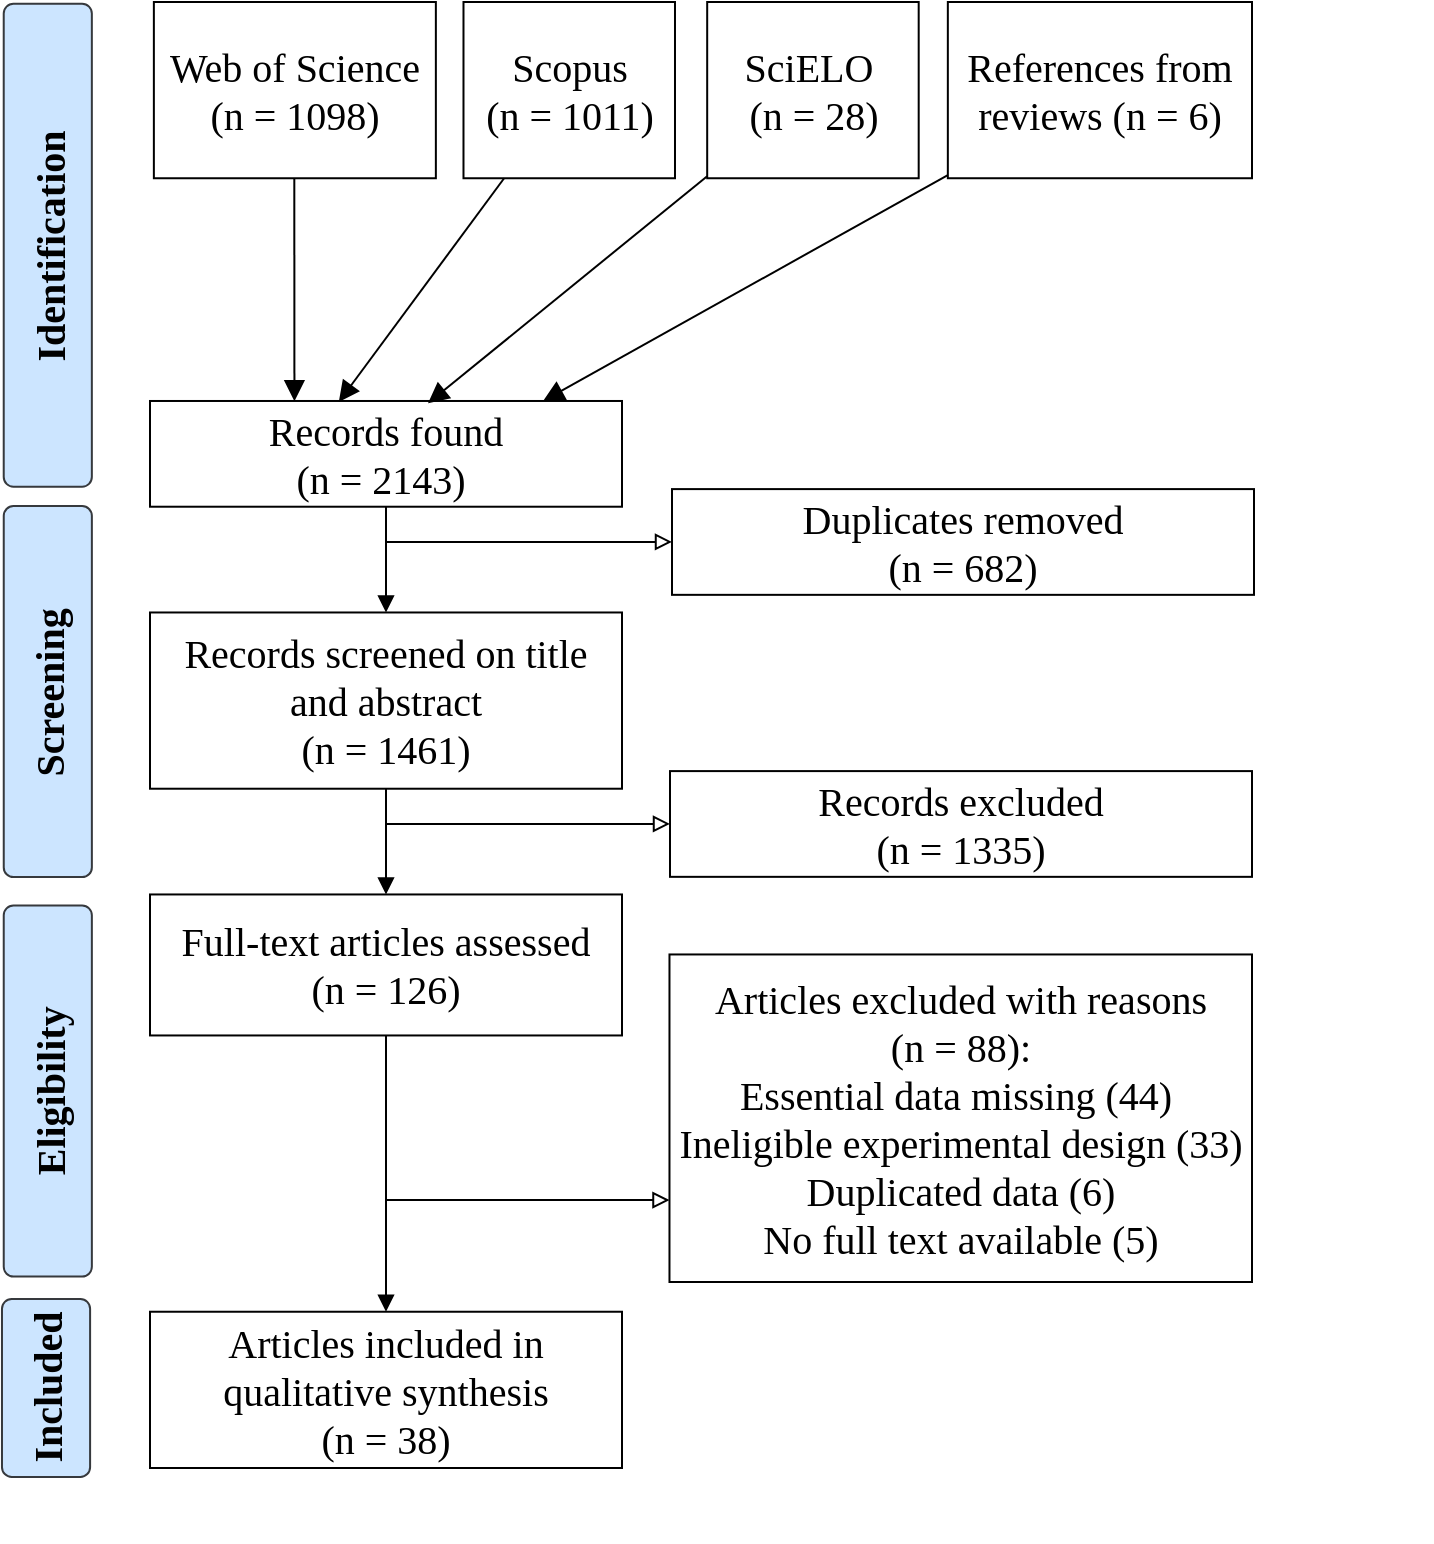 <mxfile version="14.1.9" type="github">
  <diagram id="C5RBs43oDa-KdzZeNtuy" name="Page-1">
    <mxGraphModel dx="1422" dy="825" grid="1" gridSize="10" guides="1" tooltips="1" connect="1" arrows="1" fold="1" page="1" pageScale="1" pageWidth="827" pageHeight="1169" math="0" shadow="0">
      <root>
        <mxCell id="WIyWlLk6GJQsqaUBKTNV-0" />
        <mxCell id="WIyWlLk6GJQsqaUBKTNV-1" parent="WIyWlLk6GJQsqaUBKTNV-0" />
        <mxCell id="QyJwcWfi8oC3laJEp0Mg-0" value="" style="group;fontSize=20;" parent="WIyWlLk6GJQsqaUBKTNV-1" vertex="1" connectable="0">
          <mxGeometry x="54" y="40" width="714.66" height="770" as="geometry" />
        </mxCell>
        <mxCell id="WIyWlLk6GJQsqaUBKTNV-3" value="Web of Science &lt;br style=&quot;font-size: 20px;&quot;&gt;(n = 1098)" style="rounded=1;whiteSpace=wrap;html=1;fontSize=20;glass=0;strokeWidth=1;shadow=0;arcSize=0;fontFamily=Times New Roman;" parent="QyJwcWfi8oC3laJEp0Mg-0" vertex="1">
          <mxGeometry x="75.937" width="140.997" height="88.123" as="geometry" />
        </mxCell>
        <mxCell id="YnufCiHQ7lj1CyzB-QVg-0" value="Scopus &lt;br style=&quot;font-size: 20px;&quot;&gt;(n = 1011)" style="rounded=0;whiteSpace=wrap;html=1;fontFamily=Times New Roman;fontSize=20;" parent="QyJwcWfi8oC3laJEp0Mg-0" vertex="1">
          <mxGeometry x="230.746" width="105.748" height="88.123" as="geometry" />
        </mxCell>
        <mxCell id="YnufCiHQ7lj1CyzB-QVg-1" value="" style="rounded=0;html=1;jettySize=auto;orthogonalLoop=1;fontSize=20;endArrow=block;endFill=1;endSize=8;strokeWidth=1;shadow=0;labelBackgroundColor=none;startSize=6;fontFamily=Times New Roman;exitX=0.498;exitY=1.002;exitDx=0;exitDy=0;exitPerimeter=0;entryX=0.306;entryY=0.003;entryDx=0;entryDy=0;entryPerimeter=0;" parent="QyJwcWfi8oC3laJEp0Mg-0" source="WIyWlLk6GJQsqaUBKTNV-3" target="YnufCiHQ7lj1CyzB-QVg-7" edge="1">
          <mxGeometry relative="1" as="geometry">
            <mxPoint x="150.673" y="35.249" as="sourcePoint" />
            <mxPoint x="147" y="199" as="targetPoint" />
          </mxGeometry>
        </mxCell>
        <mxCell id="YnufCiHQ7lj1CyzB-QVg-2" value="SciELO&amp;nbsp;&lt;br style=&quot;font-size: 20px;&quot;&gt;(n = 28)" style="rounded=0;whiteSpace=wrap;html=1;fontFamily=Times New Roman;fontSize=20;" parent="QyJwcWfi8oC3laJEp0Mg-0" vertex="1">
          <mxGeometry x="352.593" width="105.748" height="88.123" as="geometry" />
        </mxCell>
        <mxCell id="YnufCiHQ7lj1CyzB-QVg-5" value="References from reviews (n = 6)" style="rounded=0;whiteSpace=wrap;html=1;fontFamily=Times New Roman;fontSize=20;" parent="QyJwcWfi8oC3laJEp0Mg-0" vertex="1">
          <mxGeometry x="472.92" width="152.08" height="88.12" as="geometry" />
        </mxCell>
        <mxCell id="YnufCiHQ7lj1CyzB-QVg-10" style="edgeStyle=none;rounded=0;orthogonalLoop=1;jettySize=auto;html=1;endArrow=block;endFill=0;entryX=0;entryY=0.5;entryDx=0;entryDy=0;strokeWidth=1;fontFamily=Times New Roman;fontSize=20;" parent="QyJwcWfi8oC3laJEp0Mg-0" target="YnufCiHQ7lj1CyzB-QVg-11" edge="1">
          <mxGeometry relative="1" as="geometry">
            <mxPoint x="323" y="269.985" as="targetPoint" />
            <mxPoint x="192" y="270" as="sourcePoint" />
          </mxGeometry>
        </mxCell>
        <mxCell id="YnufCiHQ7lj1CyzB-QVg-7" value="Records found &lt;br style=&quot;font-size: 20px;&quot;&gt;(n = 2143)&amp;nbsp;" style="rounded=0;whiteSpace=wrap;html=1;fontFamily=Times New Roman;fontSize=20;" parent="QyJwcWfi8oC3laJEp0Mg-0" vertex="1">
          <mxGeometry x="74" y="199.49" width="236" height="52.87" as="geometry" />
        </mxCell>
        <mxCell id="WIyWlLk6GJQsqaUBKTNV-2" value="" style="rounded=0;html=1;jettySize=auto;orthogonalLoop=1;fontSize=20;endArrow=block;endFill=1;endSize=8;strokeWidth=1;shadow=0;labelBackgroundColor=none;entryX=0.4;entryY=0.01;entryDx=0;entryDy=0;entryPerimeter=0;startSize=6;fontFamily=Times New Roman;" parent="QyJwcWfi8oC3laJEp0Mg-0" source="YnufCiHQ7lj1CyzB-QVg-0" target="YnufCiHQ7lj1CyzB-QVg-7" edge="1">
          <mxGeometry relative="1" as="geometry">
            <mxPoint x="326.919" y="211.495" as="targetPoint" />
          </mxGeometry>
        </mxCell>
        <mxCell id="YnufCiHQ7lj1CyzB-QVg-3" style="rounded=0;orthogonalLoop=1;jettySize=auto;html=1;entryX=0.589;entryY=0.022;entryDx=0;entryDy=0;entryPerimeter=0;endArrow=block;endFill=1;endSize=8;startSize=6;strokeWidth=1;fontFamily=Times New Roman;fontSize=20;" parent="QyJwcWfi8oC3laJEp0Mg-0" source="YnufCiHQ7lj1CyzB-QVg-2" target="YnufCiHQ7lj1CyzB-QVg-7" edge="1">
          <mxGeometry relative="1" as="geometry">
            <mxPoint x="362.168" y="190.345" as="targetPoint" />
          </mxGeometry>
        </mxCell>
        <mxCell id="YnufCiHQ7lj1CyzB-QVg-8" style="edgeStyle=none;rounded=0;orthogonalLoop=1;jettySize=auto;html=1;entryX=0.833;entryY=0;entryDx=0;entryDy=0;endArrow=block;endFill=1;endSize=8;startSize=6;entryPerimeter=0;strokeWidth=1;fontFamily=Times New Roman;fontSize=20;" parent="QyJwcWfi8oC3laJEp0Mg-0" source="YnufCiHQ7lj1CyzB-QVg-5" target="YnufCiHQ7lj1CyzB-QVg-7" edge="1">
          <mxGeometry relative="1" as="geometry" />
        </mxCell>
        <mxCell id="YnufCiHQ7lj1CyzB-QVg-9" style="edgeStyle=none;rounded=0;orthogonalLoop=1;jettySize=auto;html=1;exitX=0.75;exitY=0;exitDx=0;exitDy=0;endArrow=classic;endFill=1;fontFamily=Times New Roman;fontSize=20;" parent="QyJwcWfi8oC3laJEp0Mg-0" source="YnufCiHQ7lj1CyzB-QVg-7" target="YnufCiHQ7lj1CyzB-QVg-7" edge="1">
          <mxGeometry relative="1" as="geometry" />
        </mxCell>
        <mxCell id="YnufCiHQ7lj1CyzB-QVg-11" value="Duplicates removed &lt;br style=&quot;font-size: 20px;&quot;&gt;(n = 682)" style="rounded=0;whiteSpace=wrap;html=1;fontFamily=Times New Roman;fontSize=20;" parent="QyJwcWfi8oC3laJEp0Mg-0" vertex="1">
          <mxGeometry x="335" y="243.55" width="291" height="52.87" as="geometry" />
        </mxCell>
        <mxCell id="YnufCiHQ7lj1CyzB-QVg-15" style="edgeStyle=none;rounded=0;orthogonalLoop=1;jettySize=auto;html=1;endArrow=block;endFill=0;strokeWidth=1;fontFamily=Times New Roman;fontSize=20;entryX=0;entryY=0.5;entryDx=0;entryDy=0;" parent="QyJwcWfi8oC3laJEp0Mg-0" target="YnufCiHQ7lj1CyzB-QVg-14" edge="1">
          <mxGeometry relative="1" as="geometry">
            <mxPoint x="192" y="411" as="sourcePoint" />
            <mxPoint x="332" y="411" as="targetPoint" />
          </mxGeometry>
        </mxCell>
        <mxCell id="YnufCiHQ7lj1CyzB-QVg-12" value="Records screened on title and abstract &lt;br style=&quot;font-size: 20px;&quot;&gt;(n = 1461)" style="rounded=0;whiteSpace=wrap;html=1;fontFamily=Times New Roman;fontSize=20;" parent="QyJwcWfi8oC3laJEp0Mg-0" vertex="1">
          <mxGeometry x="74" y="305.24" width="236" height="88.12" as="geometry" />
        </mxCell>
        <mxCell id="YnufCiHQ7lj1CyzB-QVg-13" style="edgeStyle=none;rounded=0;orthogonalLoop=1;jettySize=auto;html=1;endArrow=block;endFill=1;strokeWidth=1;fontFamily=Times New Roman;fontSize=20;" parent="QyJwcWfi8oC3laJEp0Mg-0" source="YnufCiHQ7lj1CyzB-QVg-7" target="YnufCiHQ7lj1CyzB-QVg-12" edge="1">
          <mxGeometry relative="1" as="geometry" />
        </mxCell>
        <mxCell id="YnufCiHQ7lj1CyzB-QVg-14" value="Records excluded &lt;br style=&quot;font-size: 20px;&quot;&gt;(n = 1335)" style="rounded=0;whiteSpace=wrap;html=1;fontFamily=Times New Roman;fontSize=20;" parent="QyJwcWfi8oC3laJEp0Mg-0" vertex="1">
          <mxGeometry x="334" y="384.55" width="291" height="52.87" as="geometry" />
        </mxCell>
        <mxCell id="YnufCiHQ7lj1CyzB-QVg-19" style="edgeStyle=none;rounded=0;orthogonalLoop=1;jettySize=auto;html=1;endArrow=block;endFill=0;strokeWidth=1;fontFamily=Times New Roman;fontSize=20;entryX=0;entryY=0.75;entryDx=0;entryDy=0;" parent="QyJwcWfi8oC3laJEp0Mg-0" target="YnufCiHQ7lj1CyzB-QVg-18" edge="1">
          <mxGeometry relative="1" as="geometry">
            <mxPoint x="192" y="599" as="sourcePoint" />
            <mxPoint x="330" y="599" as="targetPoint" />
          </mxGeometry>
        </mxCell>
        <mxCell id="YnufCiHQ7lj1CyzB-QVg-16" value="Full-text articles assessed &lt;br&gt;(n = 126)" style="rounded=0;whiteSpace=wrap;html=1;fontFamily=Times New Roman;fontSize=20;" parent="QyJwcWfi8oC3laJEp0Mg-0" vertex="1">
          <mxGeometry x="74" y="446.23" width="236" height="70.5" as="geometry" />
        </mxCell>
        <mxCell id="YnufCiHQ7lj1CyzB-QVg-17" style="edgeStyle=none;rounded=0;orthogonalLoop=1;jettySize=auto;html=1;endArrow=block;endFill=1;strokeWidth=1;fontFamily=Times New Roman;fontSize=20;" parent="QyJwcWfi8oC3laJEp0Mg-0" source="YnufCiHQ7lj1CyzB-QVg-12" target="YnufCiHQ7lj1CyzB-QVg-16" edge="1">
          <mxGeometry relative="1" as="geometry" />
        </mxCell>
        <mxCell id="YnufCiHQ7lj1CyzB-QVg-18" value="Articles excluded with reasons &lt;br&gt;(n = 88):&lt;br style=&quot;font-size: 20px&quot;&gt;Essential data missing (44)&amp;nbsp;&lt;br style=&quot;font-size: 20px&quot;&gt;Ineligible experimental design (33)&lt;br style=&quot;font-size: 20px&quot;&gt;Duplicated data (6)&lt;br style=&quot;font-size: 20px&quot;&gt;No full text available (5)" style="rounded=0;whiteSpace=wrap;html=1;fontFamily=Times New Roman;fontSize=20;" parent="QyJwcWfi8oC3laJEp0Mg-0" vertex="1">
          <mxGeometry x="333.74" y="476.23" width="291.26" height="163.77" as="geometry" />
        </mxCell>
        <mxCell id="YnufCiHQ7lj1CyzB-QVg-26" value="Articles included in qualitative synthesis&lt;br&gt;(n = 38)" style="rounded=0;whiteSpace=wrap;html=1;fontFamily=Times New Roman;fontSize=20;" parent="QyJwcWfi8oC3laJEp0Mg-0" vertex="1">
          <mxGeometry x="74" y="654.87" width="236" height="78.13" as="geometry" />
        </mxCell>
        <mxCell id="YnufCiHQ7lj1CyzB-QVg-27" style="edgeStyle=none;rounded=0;orthogonalLoop=1;jettySize=auto;html=1;entryX=0.5;entryY=0;entryDx=0;entryDy=0;endArrow=block;endFill=1;strokeWidth=1;fontFamily=Times New Roman;fontSize=20;" parent="QyJwcWfi8oC3laJEp0Mg-0" source="YnufCiHQ7lj1CyzB-QVg-16" target="YnufCiHQ7lj1CyzB-QVg-26" edge="1">
          <mxGeometry relative="1" as="geometry" />
        </mxCell>
        <mxCell id="AKfp7iOpATwk2COCuDjY-0" value="Identification" style="rounded=1;whiteSpace=wrap;html=1;arcSize=11;rotation=-90;fillColor=#cce5ff;strokeColor=#36393d;fontFamily=Times New Roman;fontSize=20;fontStyle=1" parent="QyJwcWfi8oC3laJEp0Mg-0" vertex="1">
          <mxGeometry x="-97.834" y="99.579" width="241.457" height="44.061" as="geometry" />
        </mxCell>
        <mxCell id="AKfp7iOpATwk2COCuDjY-1" value="Screening" style="rounded=1;whiteSpace=wrap;html=1;arcSize=11;rotation=-90;fillColor=#cce5ff;strokeColor=#36393d;fontFamily=Times New Roman;fontSize=20;fontStyle=1" parent="QyJwcWfi8oC3laJEp0Mg-0" vertex="1">
          <mxGeometry x="-69.846" y="322.759" width="185.499" height="44.061" as="geometry" />
        </mxCell>
        <mxCell id="AKfp7iOpATwk2COCuDjY-2" value="Eligibility" style="rounded=1;whiteSpace=wrap;html=1;arcSize=11;rotation=-90;fillColor=#cce5ff;strokeColor=#36393d;fontFamily=Times New Roman;fontSize=20;fontStyle=1" parent="QyJwcWfi8oC3laJEp0Mg-0" vertex="1">
          <mxGeometry x="-69.85" y="522.48" width="185.5" height="44.06" as="geometry" />
        </mxCell>
        <mxCell id="AKfp7iOpATwk2COCuDjY-3" value="Included" style="rounded=1;whiteSpace=wrap;html=1;arcSize=11;rotation=-90;fillColor=#cce5ff;strokeColor=#36393d;fontFamily=Times New Roman;fontSize=20;fontStyle=1" parent="QyJwcWfi8oC3laJEp0Mg-0" vertex="1">
          <mxGeometry x="-22.45" y="670.95" width="88.94" height="44.06" as="geometry" />
        </mxCell>
      </root>
    </mxGraphModel>
  </diagram>
</mxfile>
